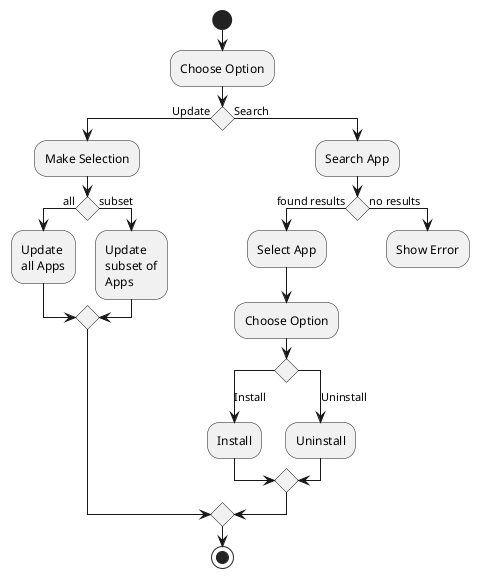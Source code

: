 @startuml

start

:Choose Option;
if () is (Update) then
  :Make Selection;
  if () then (all)
    :Update
    all Apps;
  else (subset)
    :Update
    subset of
    Apps;
  endif
else (Search)
    :Search App;

    if () then (found results)
        :Select App;
        :Choose Option;
        switch ()
        case (Install)
        :Install;
        case (Uninstall)
        :Uninstall;
        endswitch
    else (no results)
        :Show Error;
        detach
    endif
endif

stop

@enduml